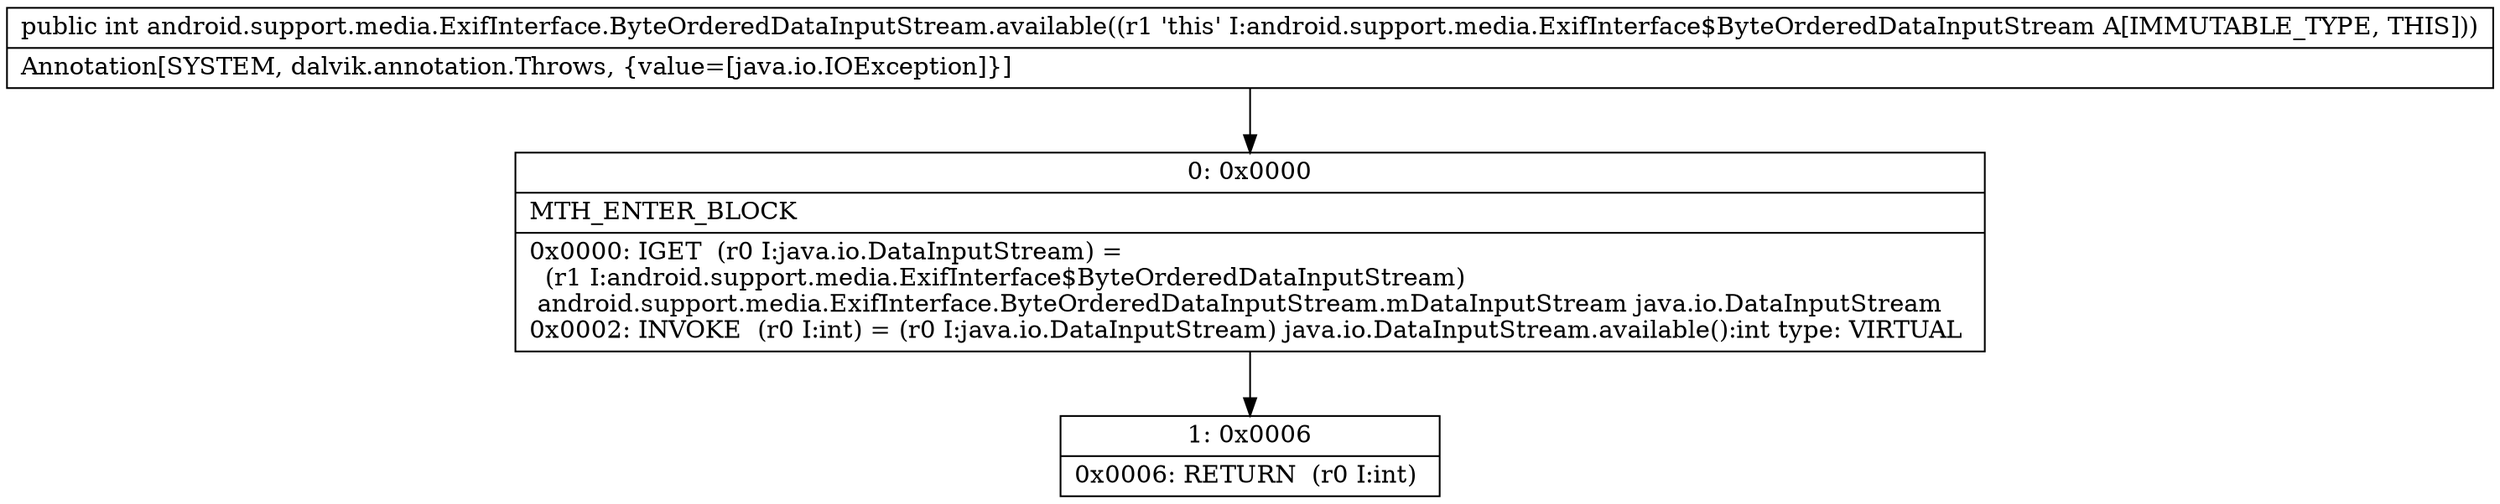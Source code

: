 digraph "CFG forandroid.support.media.ExifInterface.ByteOrderedDataInputStream.available()I" {
Node_0 [shape=record,label="{0\:\ 0x0000|MTH_ENTER_BLOCK\l|0x0000: IGET  (r0 I:java.io.DataInputStream) = \l  (r1 I:android.support.media.ExifInterface$ByteOrderedDataInputStream)\l android.support.media.ExifInterface.ByteOrderedDataInputStream.mDataInputStream java.io.DataInputStream \l0x0002: INVOKE  (r0 I:int) = (r0 I:java.io.DataInputStream) java.io.DataInputStream.available():int type: VIRTUAL \l}"];
Node_1 [shape=record,label="{1\:\ 0x0006|0x0006: RETURN  (r0 I:int) \l}"];
MethodNode[shape=record,label="{public int android.support.media.ExifInterface.ByteOrderedDataInputStream.available((r1 'this' I:android.support.media.ExifInterface$ByteOrderedDataInputStream A[IMMUTABLE_TYPE, THIS]))  | Annotation[SYSTEM, dalvik.annotation.Throws, \{value=[java.io.IOException]\}]\l}"];
MethodNode -> Node_0;
Node_0 -> Node_1;
}

